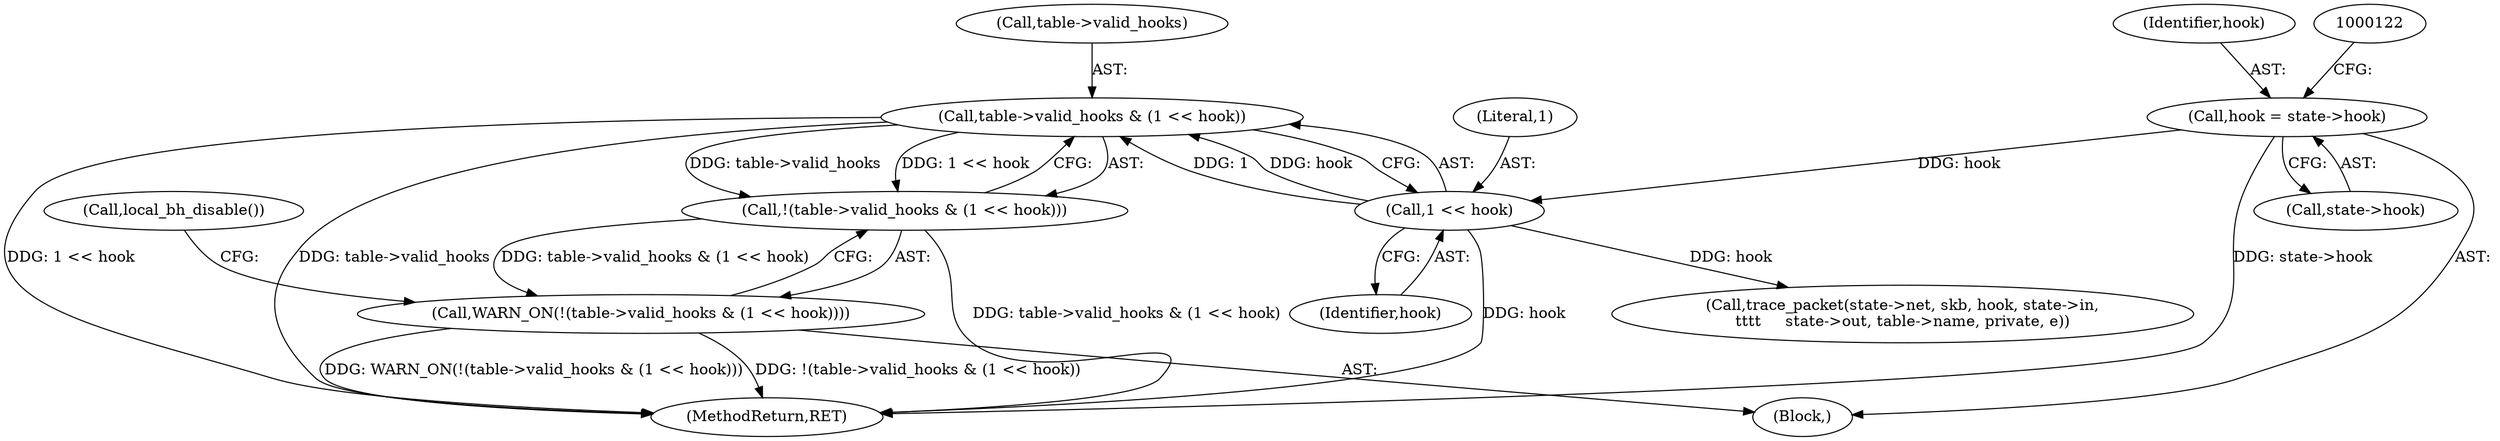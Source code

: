 digraph "0_linux_57ebd808a97d7c5b1e1afb937c2db22beba3c1f8_1@pointer" {
"1000176" [label="(Call,table->valid_hooks & (1 << hook))"];
"1000180" [label="(Call,1 << hook)"];
"1000115" [label="(Call,hook = state->hook)"];
"1000175" [label="(Call,!(table->valid_hooks & (1 << hook)))"];
"1000174" [label="(Call,WARN_ON(!(table->valid_hooks & (1 << hook))))"];
"1000177" [label="(Call,table->valid_hooks)"];
"1000500" [label="(MethodReturn,RET)"];
"1000117" [label="(Call,state->hook)"];
"1000331" [label="(Call,trace_packet(state->net, skb, hook, state->in,\n\t\t\t\t     state->out, table->name, private, e))"];
"1000176" [label="(Call,table->valid_hooks & (1 << hook))"];
"1000175" [label="(Call,!(table->valid_hooks & (1 << hook)))"];
"1000174" [label="(Call,WARN_ON(!(table->valid_hooks & (1 << hook))))"];
"1000183" [label="(Call,local_bh_disable())"];
"1000113" [label="(Block,)"];
"1000182" [label="(Identifier,hook)"];
"1000181" [label="(Literal,1)"];
"1000116" [label="(Identifier,hook)"];
"1000180" [label="(Call,1 << hook)"];
"1000115" [label="(Call,hook = state->hook)"];
"1000176" -> "1000175"  [label="AST: "];
"1000176" -> "1000180"  [label="CFG: "];
"1000177" -> "1000176"  [label="AST: "];
"1000180" -> "1000176"  [label="AST: "];
"1000175" -> "1000176"  [label="CFG: "];
"1000176" -> "1000500"  [label="DDG: 1 << hook"];
"1000176" -> "1000500"  [label="DDG: table->valid_hooks"];
"1000176" -> "1000175"  [label="DDG: table->valid_hooks"];
"1000176" -> "1000175"  [label="DDG: 1 << hook"];
"1000180" -> "1000176"  [label="DDG: 1"];
"1000180" -> "1000176"  [label="DDG: hook"];
"1000180" -> "1000182"  [label="CFG: "];
"1000181" -> "1000180"  [label="AST: "];
"1000182" -> "1000180"  [label="AST: "];
"1000180" -> "1000500"  [label="DDG: hook"];
"1000115" -> "1000180"  [label="DDG: hook"];
"1000180" -> "1000331"  [label="DDG: hook"];
"1000115" -> "1000113"  [label="AST: "];
"1000115" -> "1000117"  [label="CFG: "];
"1000116" -> "1000115"  [label="AST: "];
"1000117" -> "1000115"  [label="AST: "];
"1000122" -> "1000115"  [label="CFG: "];
"1000115" -> "1000500"  [label="DDG: state->hook"];
"1000175" -> "1000174"  [label="AST: "];
"1000174" -> "1000175"  [label="CFG: "];
"1000175" -> "1000500"  [label="DDG: table->valid_hooks & (1 << hook)"];
"1000175" -> "1000174"  [label="DDG: table->valid_hooks & (1 << hook)"];
"1000174" -> "1000113"  [label="AST: "];
"1000183" -> "1000174"  [label="CFG: "];
"1000174" -> "1000500"  [label="DDG: WARN_ON(!(table->valid_hooks & (1 << hook)))"];
"1000174" -> "1000500"  [label="DDG: !(table->valid_hooks & (1 << hook))"];
}
